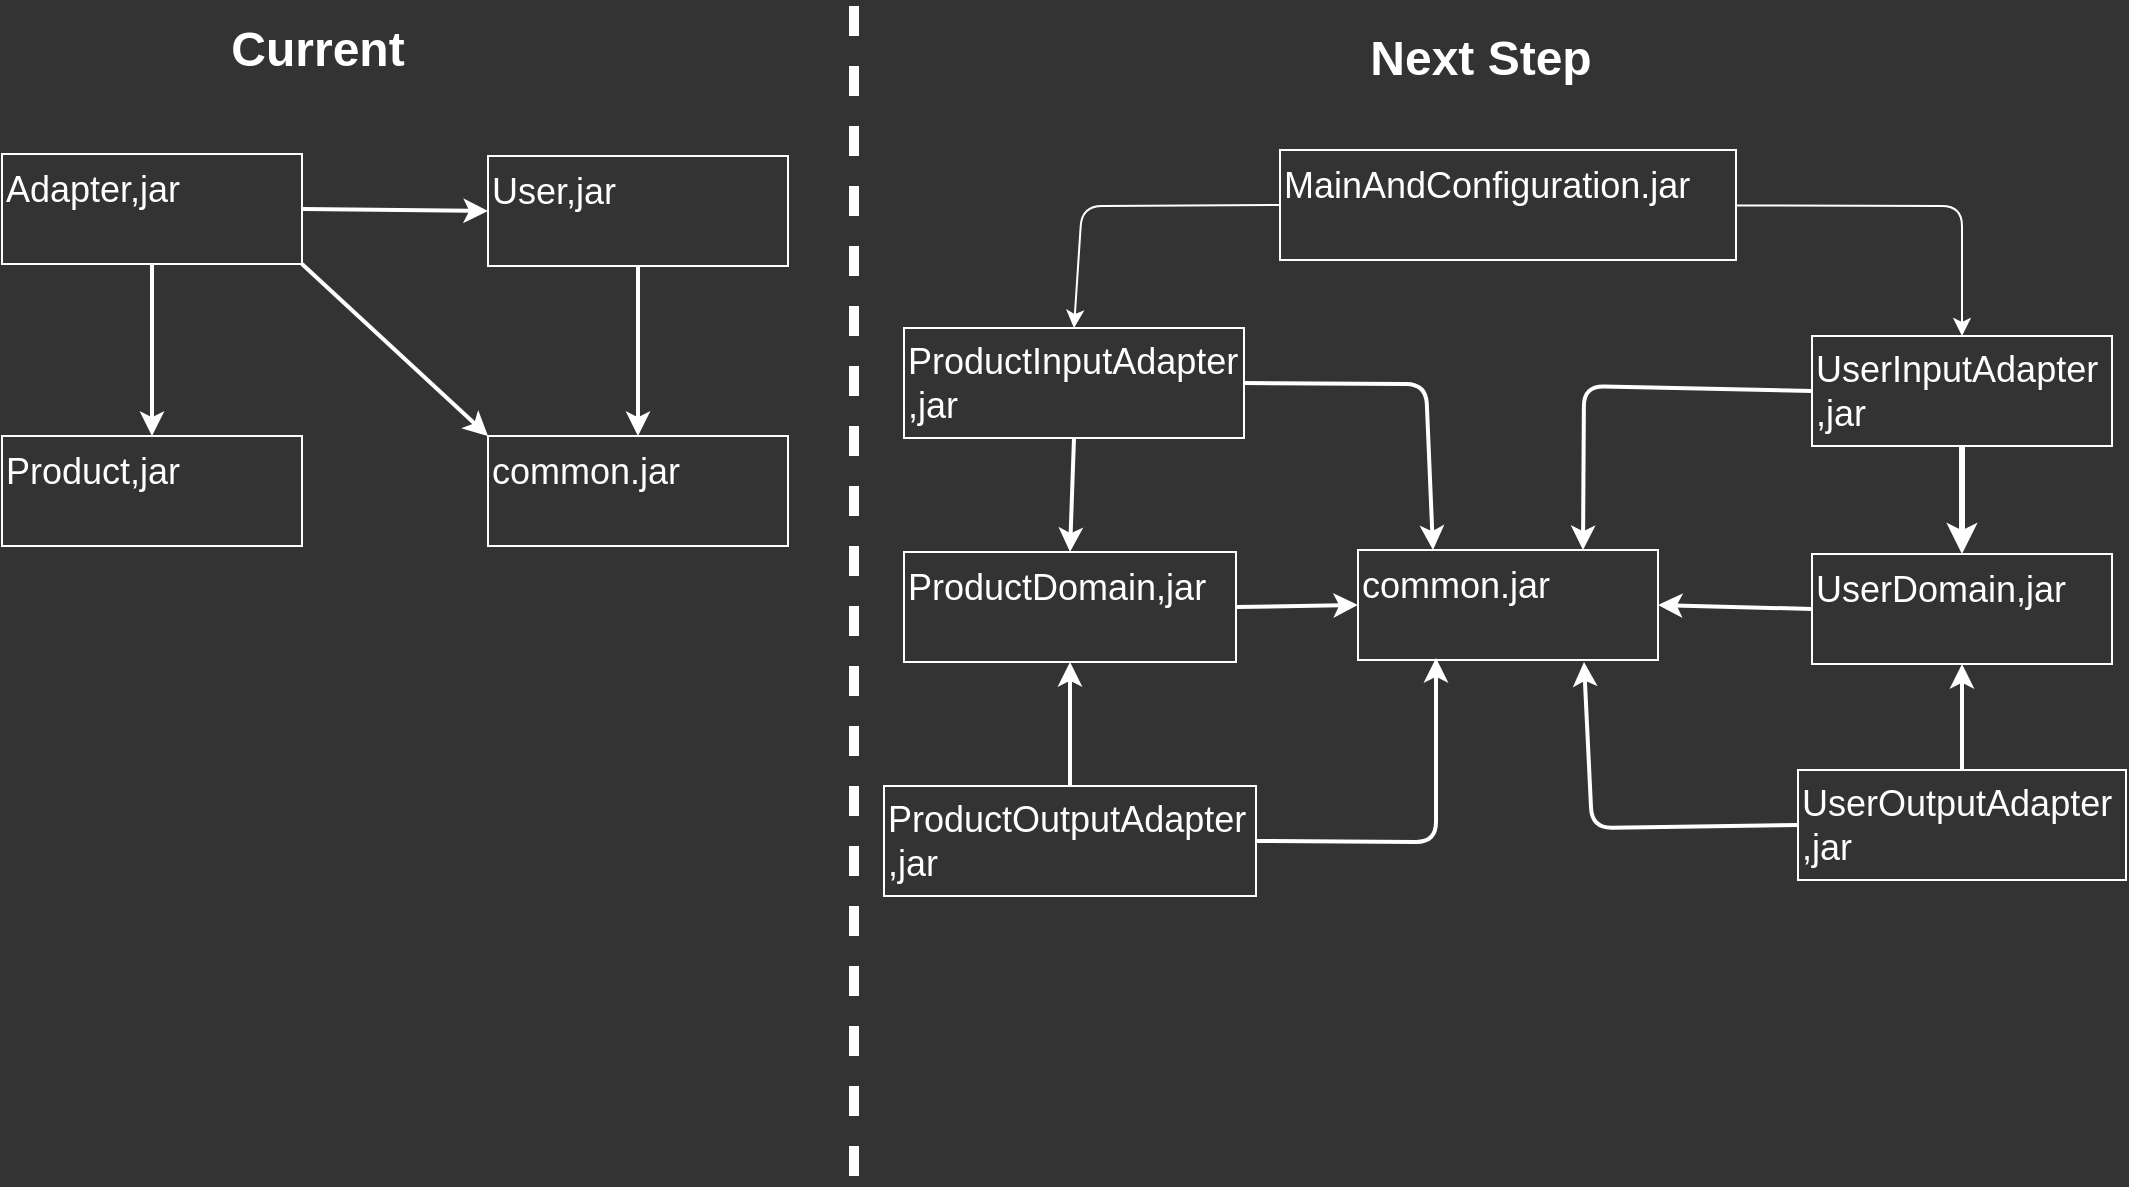 <mxfile>
    <diagram id="ZFZOIvAwZLAkr2o62xY6" name="Page-1">
        <mxGraphModel dx="1228" dy="574" grid="0" gridSize="10" guides="1" tooltips="1" connect="1" arrows="1" fold="1" page="1" pageScale="1" pageWidth="1100" pageHeight="850" background="#333333" math="0" shadow="0">
            <root>
                <mxCell id="0"/>
                <mxCell id="1" parent="0"/>
                <mxCell id="15" style="edgeStyle=none;html=1;labelBackgroundColor=none;strokeColor=#FFFFFF;strokeWidth=2;entryX=0;entryY=0.5;entryDx=0;entryDy=0;exitX=1;exitY=0.5;exitDx=0;exitDy=0;" parent="1" source="2" target="7" edge="1">
                    <mxGeometry relative="1" as="geometry">
                        <mxPoint x="468.615" y="275.0" as="targetPoint"/>
                        <mxPoint x="216" y="178.5" as="sourcePoint"/>
                    </mxGeometry>
                </mxCell>
                <mxCell id="2" value="Adapter,jar" style="rounded=0;fillColor=none;strokeColor=#FFFFFF;fontColor=#FFFFFF;fontSize=18;align=left;verticalAlign=top;" parent="1" vertex="1">
                    <mxGeometry x="21" y="82" width="150" height="55" as="geometry"/>
                </mxCell>
                <mxCell id="7" value="User,jar" style="rounded=0;fillColor=none;strokeColor=#FFFFFF;fontColor=#FFFFFF;fontSize=18;align=left;verticalAlign=top;" parent="1" vertex="1">
                    <mxGeometry x="264" y="83" width="150" height="55" as="geometry"/>
                </mxCell>
                <mxCell id="16" value="Product,jar" style="rounded=0;fillColor=none;strokeColor=#FFFFFF;fontColor=#FFFFFF;fontSize=18;align=left;verticalAlign=top;" parent="1" vertex="1">
                    <mxGeometry x="21" y="223" width="150" height="55" as="geometry"/>
                </mxCell>
                <mxCell id="26" style="edgeStyle=none;html=1;labelBackgroundColor=none;strokeColor=#FFFFFF;strokeWidth=2;entryX=0.5;entryY=0;entryDx=0;entryDy=0;exitX=0.5;exitY=1;exitDx=0;exitDy=0;" parent="1" source="2" target="16" edge="1">
                    <mxGeometry relative="1" as="geometry">
                        <mxPoint x="593" y="286" as="targetPoint"/>
                        <mxPoint x="137" y="392" as="sourcePoint"/>
                    </mxGeometry>
                </mxCell>
                <mxCell id="27" value="common.jar" style="rounded=0;fillColor=none;strokeColor=#FFFFFF;fontColor=#FFFFFF;fontSize=18;align=left;verticalAlign=top;" parent="1" vertex="1">
                    <mxGeometry x="264" y="223" width="150" height="55" as="geometry"/>
                </mxCell>
                <mxCell id="38" style="edgeStyle=none;html=1;labelBackgroundColor=none;strokeColor=#FFFFFF;strokeWidth=2;entryX=0.5;entryY=0;entryDx=0;entryDy=0;exitX=0.5;exitY=1;exitDx=0;exitDy=0;" parent="1" source="7" target="27" edge="1">
                    <mxGeometry relative="1" as="geometry">
                        <mxPoint x="849" y="730" as="targetPoint"/>
                        <mxPoint x="695" y="578" as="sourcePoint"/>
                    </mxGeometry>
                </mxCell>
                <mxCell id="40" style="edgeStyle=none;html=1;labelBackgroundColor=none;strokeColor=#FFFFFF;strokeWidth=2;entryX=0;entryY=0;entryDx=0;entryDy=0;exitX=1;exitY=1;exitDx=0;exitDy=0;" parent="1" source="2" target="27" edge="1">
                    <mxGeometry relative="1" as="geometry">
                        <mxPoint x="465" y="711" as="targetPoint"/>
                        <mxPoint x="460" y="509" as="sourcePoint"/>
                    </mxGeometry>
                </mxCell>
                <mxCell id="46" style="edgeStyle=none;html=1;labelBackgroundColor=none;strokeColor=#FFFFFF;strokeWidth=3;entryX=0.5;entryY=0;entryDx=0;entryDy=0;exitX=0.5;exitY=1;exitDx=0;exitDy=0;" edge="1" parent="1" source="47" target="48">
                    <mxGeometry relative="1" as="geometry">
                        <mxPoint x="983.615" y="483.0" as="targetPoint"/>
                        <mxPoint x="731" y="386.5" as="sourcePoint"/>
                    </mxGeometry>
                </mxCell>
                <mxCell id="61" style="edgeStyle=none;html=1;exitX=0;exitY=0.5;exitDx=0;exitDy=0;entryX=0.75;entryY=0;entryDx=0;entryDy=0;strokeColor=#FFFFFF;strokeWidth=2;" edge="1" parent="1" source="47" target="51">
                    <mxGeometry relative="1" as="geometry">
                        <Array as="points">
                            <mxPoint x="812" y="198"/>
                        </Array>
                    </mxGeometry>
                </mxCell>
                <mxCell id="47" value="UserInputAdapter ,jar" style="rounded=0;fillColor=none;strokeColor=#FFFFFF;fontColor=#FFFFFF;fontSize=18;align=left;verticalAlign=top;whiteSpace=wrap;" vertex="1" parent="1">
                    <mxGeometry x="926" y="173" width="150" height="55" as="geometry"/>
                </mxCell>
                <mxCell id="60" style="edgeStyle=none;html=1;exitX=0;exitY=0.5;exitDx=0;exitDy=0;entryX=1;entryY=0.5;entryDx=0;entryDy=0;strokeColor=#FFFFFF;strokeWidth=2;" edge="1" parent="1" source="48" target="51">
                    <mxGeometry relative="1" as="geometry"/>
                </mxCell>
                <mxCell id="48" value="UserDomain,jar" style="rounded=0;fillColor=none;strokeColor=#FFFFFF;fontColor=#FFFFFF;fontSize=18;align=left;verticalAlign=top;" vertex="1" parent="1">
                    <mxGeometry x="926" y="282" width="150" height="55" as="geometry"/>
                </mxCell>
                <mxCell id="58" style="edgeStyle=none;html=1;exitX=1;exitY=0.5;exitDx=0;exitDy=0;entryX=0;entryY=0.5;entryDx=0;entryDy=0;strokeColor=#FFFFFF;strokeWidth=2;" edge="1" parent="1" source="49" target="51">
                    <mxGeometry relative="1" as="geometry"/>
                </mxCell>
                <mxCell id="49" value="ProductDomain,jar" style="rounded=0;fillColor=none;strokeColor=#FFFFFF;fontColor=#FFFFFF;fontSize=18;align=left;verticalAlign=top;" vertex="1" parent="1">
                    <mxGeometry x="472" y="281" width="166" height="55" as="geometry"/>
                </mxCell>
                <mxCell id="50" style="edgeStyle=none;html=1;labelBackgroundColor=none;strokeColor=#FFFFFF;strokeWidth=2;entryX=0.5;entryY=0;entryDx=0;entryDy=0;exitX=0.5;exitY=1;exitDx=0;exitDy=0;" edge="1" parent="1" source="54" target="49">
                    <mxGeometry relative="1" as="geometry">
                        <mxPoint x="1049" y="363" as="targetPoint"/>
                        <mxPoint x="593" y="469" as="sourcePoint"/>
                    </mxGeometry>
                </mxCell>
                <mxCell id="51" value="common.jar" style="rounded=0;fillColor=none;strokeColor=#FFFFFF;fontColor=#FFFFFF;fontSize=18;align=left;verticalAlign=top;" vertex="1" parent="1">
                    <mxGeometry x="699" y="280" width="150" height="55" as="geometry"/>
                </mxCell>
                <mxCell id="57" style="edgeStyle=none;html=1;exitX=1;exitY=0.5;exitDx=0;exitDy=0;entryX=0.25;entryY=0;entryDx=0;entryDy=0;strokeColor=#FFFFFF;strokeWidth=2;" edge="1" parent="1" source="54" target="51">
                    <mxGeometry relative="1" as="geometry">
                        <Array as="points">
                            <mxPoint x="733" y="197"/>
                        </Array>
                    </mxGeometry>
                </mxCell>
                <mxCell id="54" value="ProductInputAdapter ,jar" style="rounded=0;fillColor=none;strokeColor=#FFFFFF;fontColor=#FFFFFF;fontSize=18;align=left;verticalAlign=top;whiteSpace=wrap;" vertex="1" parent="1">
                    <mxGeometry x="472" y="169" width="170" height="55" as="geometry"/>
                </mxCell>
                <mxCell id="62" style="edgeStyle=none;html=1;labelBackgroundColor=none;strokeColor=#FFFFFF;strokeWidth=5;exitX=0.5;exitY=1;exitDx=0;exitDy=0;endArrow=none;endFill=0;dashed=1;" edge="1" parent="1">
                    <mxGeometry relative="1" as="geometry">
                        <mxPoint x="447" y="594" as="targetPoint"/>
                        <mxPoint x="447" y="8" as="sourcePoint"/>
                    </mxGeometry>
                </mxCell>
                <mxCell id="63" value="Current" style="text;strokeColor=none;fillColor=none;fontSize=24;fontStyle=1;verticalAlign=middle;align=center;fontColor=#FFFFFF;" vertex="1" parent="1">
                    <mxGeometry x="129" y="7" width="100" height="40" as="geometry"/>
                </mxCell>
                <mxCell id="65" value="Next Step" style="text;strokeColor=none;fillColor=none;fontSize=24;fontStyle=1;verticalAlign=middle;align=center;fontColor=#FFFFFF;" vertex="1" parent="1">
                    <mxGeometry x="623" y="7" width="275" height="49.2" as="geometry"/>
                </mxCell>
                <mxCell id="80" value="" style="edgeStyle=none;entryX=0.5;entryY=0;entryDx=0;entryDy=0;exitX=0;exitY=0.5;exitDx=0;exitDy=0;labelBackgroundColor=none;strokeColor=#FFFFFF;" edge="1" parent="1" source="79" target="54">
                    <mxGeometry relative="1" as="geometry">
                        <mxPoint x="557" y="189" as="targetPoint"/>
                        <Array as="points">
                            <mxPoint x="561" y="108"/>
                        </Array>
                    </mxGeometry>
                </mxCell>
                <mxCell id="81" value="" style="edgeStyle=none;entryX=0.5;entryY=0;entryDx=0;entryDy=0;labelBackgroundColor=none;strokeColor=#FFFFFF;" edge="1" parent="1" source="79" target="47">
                    <mxGeometry relative="1" as="geometry">
                        <mxPoint x="1001" y="193.0" as="targetPoint"/>
                        <Array as="points">
                            <mxPoint x="1001" y="108"/>
                        </Array>
                    </mxGeometry>
                </mxCell>
                <mxCell id="79" value="MainAndConfiguration.jar" style="rounded=0;fillColor=none;strokeColor=#FFFFFF;fontColor=#FFFFFF;fontSize=18;align=left;verticalAlign=top;" vertex="1" parent="1">
                    <mxGeometry x="660" y="80" width="228" height="55" as="geometry"/>
                </mxCell>
                <mxCell id="84" style="edgeStyle=none;html=1;entryX=0.5;entryY=1;entryDx=0;entryDy=0;labelBackgroundColor=none;strokeColor=#FFFFFF;strokeWidth=2;" edge="1" parent="1" source="83" target="49">
                    <mxGeometry relative="1" as="geometry"/>
                </mxCell>
                <mxCell id="87" style="edgeStyle=none;html=1;exitX=1;exitY=0.5;exitDx=0;exitDy=0;strokeColor=#FFFFFF;strokeWidth=2;" edge="1" parent="1" source="83">
                    <mxGeometry relative="1" as="geometry">
                        <mxPoint x="738" y="334" as="targetPoint"/>
                        <Array as="points">
                            <mxPoint x="738" y="426"/>
                        </Array>
                    </mxGeometry>
                </mxCell>
                <mxCell id="83" value="ProductOutputAdapter ,jar" style="rounded=0;fillColor=none;strokeColor=#FFFFFF;fontColor=#FFFFFF;fontSize=18;align=left;verticalAlign=top;whiteSpace=wrap;" vertex="1" parent="1">
                    <mxGeometry x="462" y="398" width="186" height="55" as="geometry"/>
                </mxCell>
                <mxCell id="85" value="UserOutputAdapter ,jar" style="rounded=0;fillColor=none;strokeColor=#FFFFFF;fontColor=#FFFFFF;fontSize=18;align=left;verticalAlign=top;whiteSpace=wrap;" vertex="1" parent="1">
                    <mxGeometry x="919" y="390" width="164" height="55" as="geometry"/>
                </mxCell>
                <mxCell id="86" style="edgeStyle=none;html=1;exitX=0.5;exitY=0;exitDx=0;exitDy=0;entryX=0.5;entryY=1;entryDx=0;entryDy=0;strokeColor=#FFFFFF;strokeWidth=2;" edge="1" parent="1" source="85" target="48">
                    <mxGeometry relative="1" as="geometry">
                        <mxPoint x="936" y="352" as="sourcePoint"/>
                        <mxPoint x="859" y="325" as="targetPoint"/>
                    </mxGeometry>
                </mxCell>
                <mxCell id="88" style="edgeStyle=none;html=1;exitX=0;exitY=0.5;exitDx=0;exitDy=0;strokeColor=#FFFFFF;strokeWidth=2;" edge="1" parent="1" source="85">
                    <mxGeometry relative="1" as="geometry">
                        <mxPoint x="812" y="336" as="targetPoint"/>
                        <Array as="points">
                            <mxPoint x="816" y="419"/>
                        </Array>
                    </mxGeometry>
                </mxCell>
            </root>
        </mxGraphModel>
    </diagram>
</mxfile>
